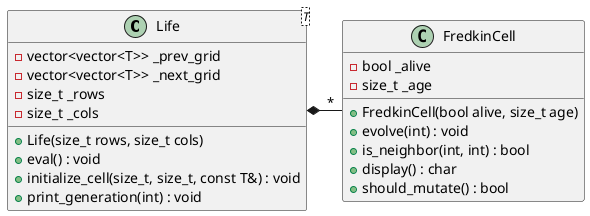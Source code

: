@startuml LifeFredkin
Life *- "*" FredkinCell

class Life<T> {
    - vector<vector<T>> _prev_grid
    - vector<vector<T>> _next_grid
    - size_t _rows
    - size_t _cols
    + Life(size_t rows, size_t cols)
    + eval() : void
    + initialize_cell(size_t, size_t, const T&) : void
    + print_generation(int) : void
}

class FredkinCell {
    - bool _alive
    - size_t _age
    + FredkinCell(bool alive, size_t age)
    + evolve(int) : void
    + is_neighbor(int, int) : bool
    + display() : char
    + should_mutate() : bool
}
@enduml
